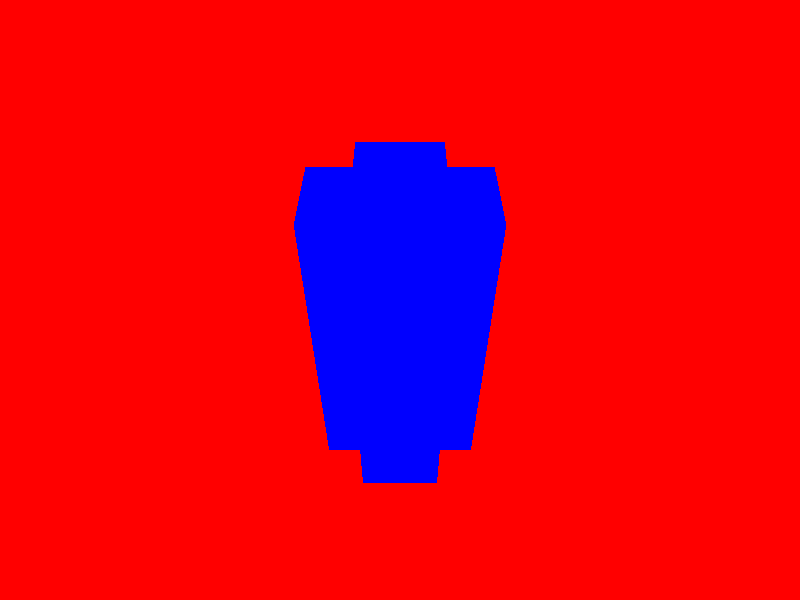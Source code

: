 #include "colors.inc" 
#include "textures.inc"

camera {
	location <0,15,-10>
	look_at <0,5,0> 
}

light_source {
	<25, 25, -25>
	color rgb <1, 1, 1>
}

// Prisma generado por extrusión
  prism {
    linear_sweep  // También puede configurarse para que tome forma de pirámide conic_sweep
    linear_spline  // Tipo de función para unir los puntos ( quadratic_spline, cubic_spline… ojo puntos de control) 
    0, // Base
    8, // Altura
    13, // Puntos de la base
    <1,-2>, <1,-1>, <2,-1>, <2,1>, <1, 1>, <1,2>, <-1,2>,  <-1, 1>,  <-2, 1>,  <-2, -1>,  <-1,-1>,  <-1, -2>,  <1, -2>
    pigment { Blue}
//	texture {Glass3} 
  }


background { color Red
}
